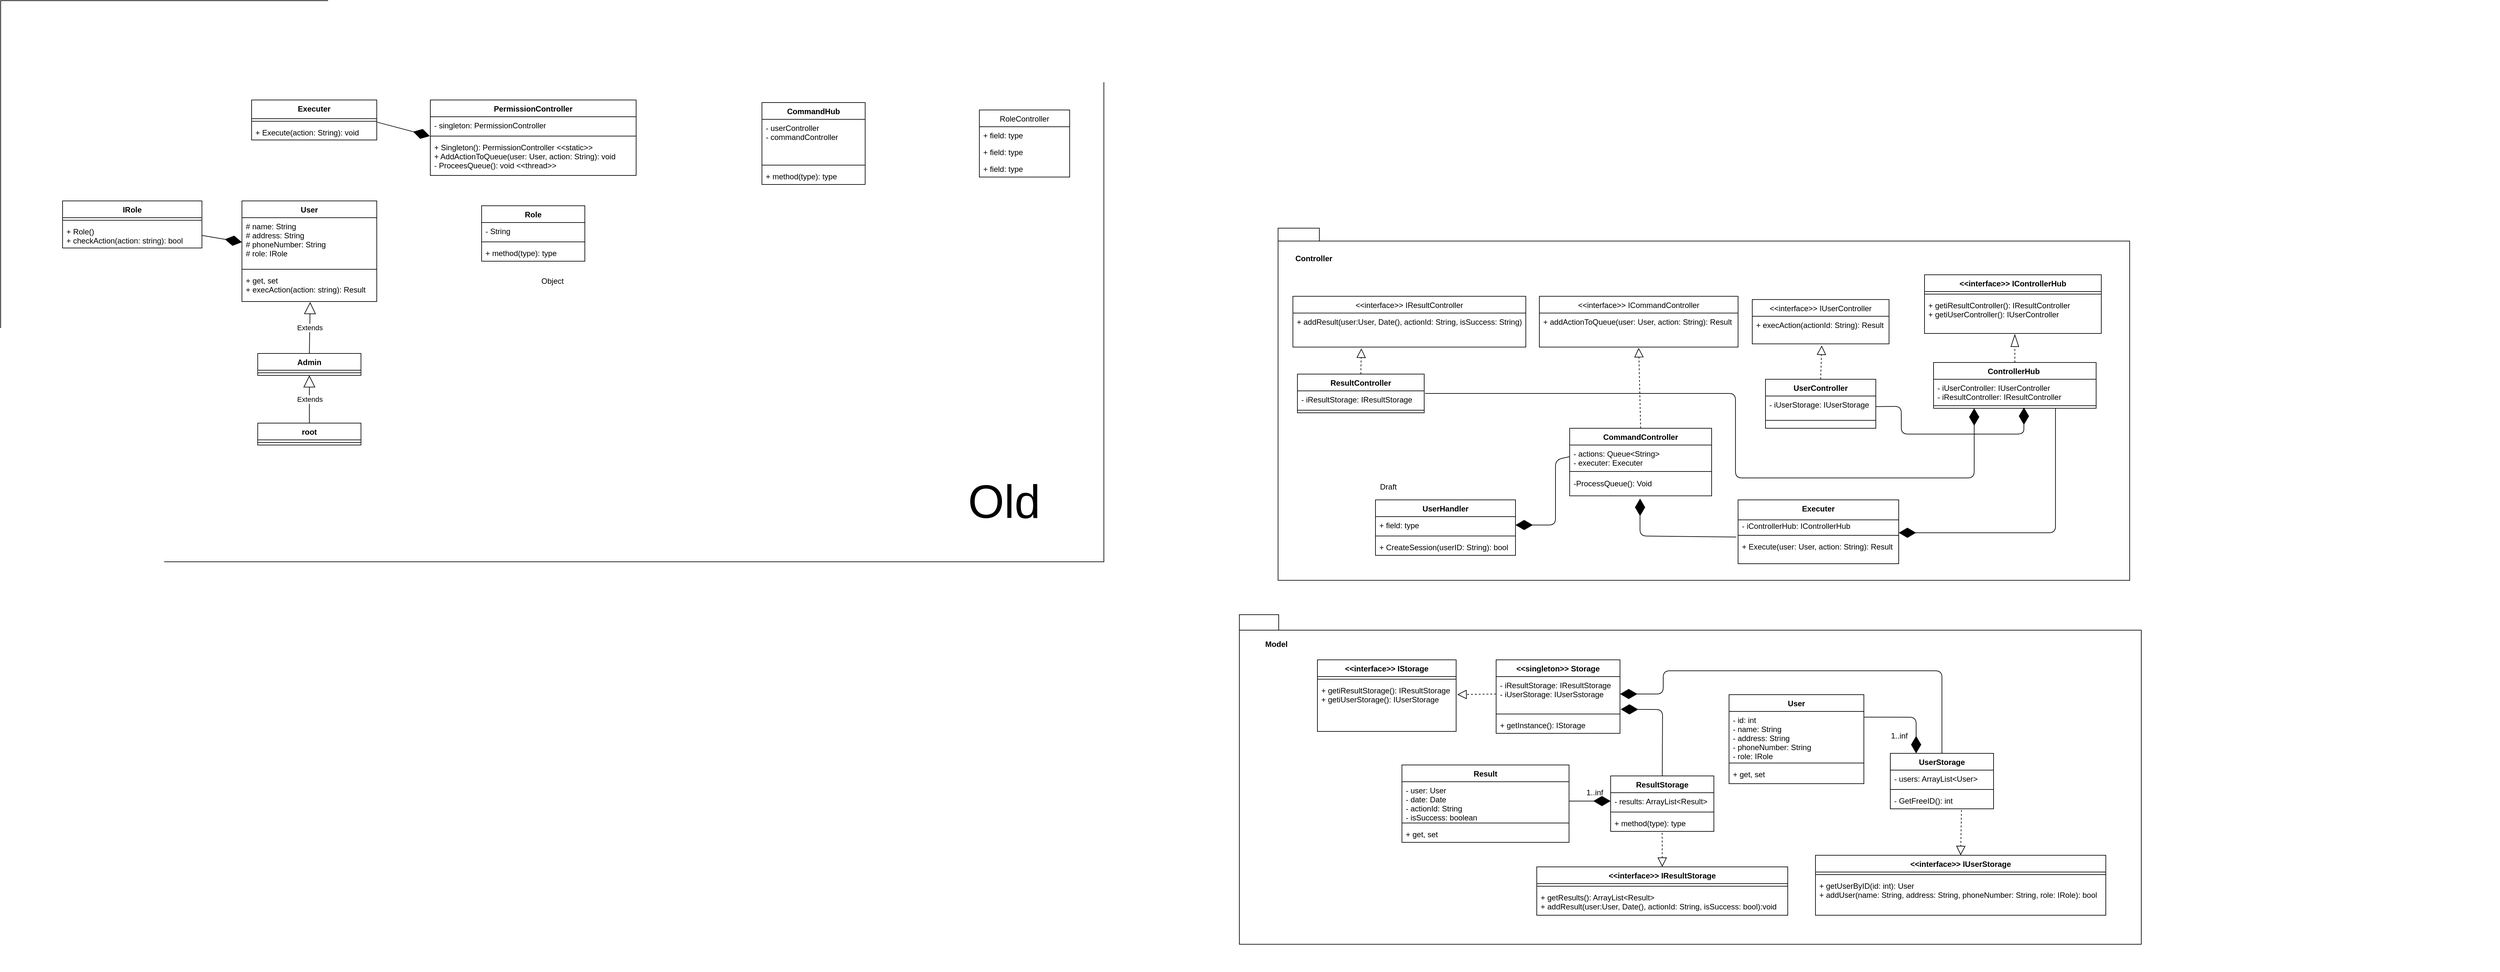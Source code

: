 <mxfile version="12.6.5" type="device"><diagram id="T-yTcpe1odTzzjGaCp-8" name="Page-1"><mxGraphModel dx="2821" dy="725" grid="0" gridSize="10" guides="1" tooltips="1" connect="1" arrows="1" fold="1" page="0" pageScale="1" pageWidth="827" pageHeight="1169" math="0" shadow="0"><root><mxCell id="0"/><mxCell id="1" parent="0"/><mxCell id="IPdz77YoFAxO_z4YQOVF-111" value="Object" style="html=1;" parent="1" vertex="1"><mxGeometry x="-1524" y="367" width="1710" height="870" as="geometry"/></mxCell><mxCell id="EQePT70joVO9GMre0ixk-49" value="" style="endArrow=diamondThin;endFill=1;endSize=24;html=1;entryX=0;entryY=0.5;entryDx=0;entryDy=0;exitX=1;exitY=0.5;exitDx=0;exitDy=0;" parent="1" source="8HXNI2pYy66tV-3SzxtQ-8" target="EQePT70joVO9GMre0ixk-6" edge="1"><mxGeometry width="160" relative="1" as="geometry"><mxPoint x="-1202" y="755" as="sourcePoint"/><mxPoint x="-1186" y="893" as="targetPoint"/></mxGeometry></mxCell><mxCell id="EQePT70joVO9GMre0ixk-50" value="Extends" style="endArrow=block;endSize=16;endFill=0;html=1;exitX=0.5;exitY=0;exitDx=0;exitDy=0;entryX=0.506;entryY=1.019;entryDx=0;entryDy=0;entryPerimeter=0;" parent="1" source="EQePT70joVO9GMre0ixk-9" target="EQePT70joVO9GMre0ixk-8" edge="1"><mxGeometry width="160" relative="1" as="geometry"><mxPoint x="-1311" y="950" as="sourcePoint"/><mxPoint x="-1151" y="950" as="targetPoint"/></mxGeometry></mxCell><mxCell id="EQePT70joVO9GMre0ixk-51" value="Extends" style="endArrow=block;endSize=16;endFill=0;html=1;exitX=0.5;exitY=0;exitDx=0;exitDy=0;entryX=0.5;entryY=1;entryDx=0;entryDy=0;" parent="1" source="EQePT70joVO9GMre0ixk-47" target="EQePT70joVO9GMre0ixk-9" edge="1"><mxGeometry width="160" relative="1" as="geometry"><mxPoint x="-1341.5" y="972" as="sourcePoint"/><mxPoint x="-1181.5" y="972" as="targetPoint"/></mxGeometry></mxCell><mxCell id="8HXNI2pYy66tV-3SzxtQ-18" value="" style="endArrow=diamondThin;html=1;entryX=-0.002;entryY=-0.069;entryDx=0;entryDy=0;entryPerimeter=0;exitX=0.998;exitY=-0.112;exitDx=0;exitDy=0;exitPerimeter=0;endFill=1;endSize=24;" parent="1" source="8HXNI2pYy66tV-3SzxtQ-4" target="8HXNI2pYy66tV-3SzxtQ-12" edge="1"><mxGeometry width="50" height="50" relative="1" as="geometry"><mxPoint x="-904" y="664" as="sourcePoint"/><mxPoint x="-854" y="614" as="targetPoint"/></mxGeometry></mxCell><mxCell id="IPdz77YoFAxO_z4YQOVF-88" value="" style="group" parent="1" vertex="1" connectable="0"><mxGeometry x="456" y="726" width="1893" height="567" as="geometry"/></mxCell><mxCell id="IPdz77YoFAxO_z4YQOVF-44" value="" style="group" parent="IPdz77YoFAxO_z4YQOVF-88" vertex="1" connectable="0"><mxGeometry width="1893" height="567" as="geometry"/></mxCell><mxCell id="IPdz77YoFAxO_z4YQOVF-87" value="" style="group" parent="IPdz77YoFAxO_z4YQOVF-44" vertex="1" connectable="0"><mxGeometry y="-6.286" width="1893" height="546" as="geometry"/></mxCell><mxCell id="IPdz77YoFAxO_z4YQOVF-45" value="" style="shape=folder;fontStyle=1;spacingTop=10;tabWidth=64;tabHeight=20;tabPosition=left;html=1;" parent="IPdz77YoFAxO_z4YQOVF-87" vertex="1"><mxGeometry width="1320" height="546" as="geometry"/></mxCell><mxCell id="IPdz77YoFAxO_z4YQOVF-63" value="&lt;&lt;interface&gt;&gt; ICommandController" style="swimlane;fontStyle=0;childLayout=stackLayout;horizontal=1;startSize=26;fillColor=none;horizontalStack=0;resizeParent=1;resizeParentMax=0;resizeLast=0;collapsible=1;marginBottom=0;" parent="IPdz77YoFAxO_z4YQOVF-87" vertex="1"><mxGeometry x="405" y="105.605" width="308" height="78.803" as="geometry"/></mxCell><mxCell id="IPdz77YoFAxO_z4YQOVF-64" value="+ addActionToQueue(user: User, action: String): Result" style="text;strokeColor=none;fillColor=none;align=left;verticalAlign=top;spacingLeft=4;spacingRight=4;overflow=hidden;rotatable=0;points=[[0,0.5],[1,0.5]];portConstraint=eastwest;" parent="IPdz77YoFAxO_z4YQOVF-63" vertex="1"><mxGeometry y="26" width="308" height="52.803" as="geometry"/></mxCell><mxCell id="rYM3MW4C6fZfF6vJoCw5-17" value="ResultController" style="swimlane;fontStyle=1;align=center;verticalAlign=top;childLayout=stackLayout;horizontal=1;startSize=26;horizontalStack=0;resizeParent=1;resizeParentMax=0;resizeLast=0;collapsible=1;marginBottom=0;" parent="IPdz77YoFAxO_z4YQOVF-87" vertex="1"><mxGeometry x="30" y="226.29" width="196.5" height="60" as="geometry"/></mxCell><mxCell id="rYM3MW4C6fZfF6vJoCw5-18" value="- iResultStorage: IResultStorage" style="text;strokeColor=none;fillColor=none;align=left;verticalAlign=top;spacingLeft=4;spacingRight=4;overflow=hidden;rotatable=0;points=[[0,0.5],[1,0.5]];portConstraint=eastwest;" parent="rYM3MW4C6fZfF6vJoCw5-17" vertex="1"><mxGeometry y="26" width="196.5" height="26" as="geometry"/></mxCell><mxCell id="rYM3MW4C6fZfF6vJoCw5-19" value="" style="line;strokeWidth=1;fillColor=none;align=left;verticalAlign=middle;spacingTop=-1;spacingLeft=3;spacingRight=3;rotatable=0;labelPosition=right;points=[];portConstraint=eastwest;" parent="rYM3MW4C6fZfF6vJoCw5-17" vertex="1"><mxGeometry y="52" width="196.5" height="8" as="geometry"/></mxCell><mxCell id="IPdz77YoFAxO_z4YQOVF-46" value="&lt;b&gt;Controller&lt;/b&gt;" style="text;html=1;align=center;verticalAlign=middle;resizable=0;points=[];autosize=1;" parent="IPdz77YoFAxO_z4YQOVF-87" vertex="1"><mxGeometry x="21.997" y="38.284" width="67" height="18" as="geometry"/></mxCell><mxCell id="rYM3MW4C6fZfF6vJoCw5-1" value="&lt;&lt;interface&gt;&gt; IControllerHub" style="swimlane;fontStyle=1;align=center;verticalAlign=top;childLayout=stackLayout;horizontal=1;startSize=26;horizontalStack=0;resizeParent=1;resizeParentMax=0;resizeLast=0;collapsible=1;marginBottom=0;" parent="IPdz77YoFAxO_z4YQOVF-87" vertex="1"><mxGeometry x="1002" y="72.286" width="274" height="91" as="geometry"/></mxCell><mxCell id="rYM3MW4C6fZfF6vJoCw5-3" value="" style="line;strokeWidth=1;fillColor=none;align=left;verticalAlign=middle;spacingTop=-1;spacingLeft=3;spacingRight=3;rotatable=0;labelPosition=right;points=[];portConstraint=eastwest;" parent="rYM3MW4C6fZfF6vJoCw5-1" vertex="1"><mxGeometry y="26" width="274" height="8" as="geometry"/></mxCell><mxCell id="rYM3MW4C6fZfF6vJoCw5-4" value="+ getiResultController(): IResultController&#10;+ getiUserController(): IUserController&#10;" style="text;strokeColor=none;fillColor=none;align=left;verticalAlign=top;spacingLeft=4;spacingRight=4;overflow=hidden;rotatable=0;points=[[0,0.5],[1,0.5]];portConstraint=eastwest;" parent="rYM3MW4C6fZfF6vJoCw5-1" vertex="1"><mxGeometry y="34" width="274" height="57" as="geometry"/></mxCell><mxCell id="IPdz77YoFAxO_z4YQOVF-98" value="ControllerHub " style="swimlane;fontStyle=1;align=center;verticalAlign=top;childLayout=stackLayout;horizontal=1;startSize=26;horizontalStack=0;resizeParent=1;resizeParentMax=0;resizeLast=0;collapsible=1;marginBottom=0;" parent="IPdz77YoFAxO_z4YQOVF-87" vertex="1"><mxGeometry x="1016" y="208.29" width="252" height="71" as="geometry"/></mxCell><mxCell id="IPdz77YoFAxO_z4YQOVF-99" value="- iUserController: IUserController&#10;- iResultController: IResultController" style="text;strokeColor=none;fillColor=none;align=left;verticalAlign=top;spacingLeft=4;spacingRight=4;overflow=hidden;rotatable=0;points=[[0,0.5],[1,0.5]];portConstraint=eastwest;" parent="IPdz77YoFAxO_z4YQOVF-98" vertex="1"><mxGeometry y="26" width="252" height="37" as="geometry"/></mxCell><mxCell id="IPdz77YoFAxO_z4YQOVF-100" value="" style="line;strokeWidth=1;fillColor=none;align=left;verticalAlign=middle;spacingTop=-1;spacingLeft=3;spacingRight=3;rotatable=0;labelPosition=right;points=[];portConstraint=eastwest;" parent="IPdz77YoFAxO_z4YQOVF-98" vertex="1"><mxGeometry y="63" width="252" height="8" as="geometry"/></mxCell><mxCell id="rYM3MW4C6fZfF6vJoCw5-5" value="" style="endArrow=blockThin;html=1;entryX=0.511;entryY=1.021;entryDx=0;entryDy=0;entryPerimeter=0;exitX=0.5;exitY=0;exitDx=0;exitDy=0;endFill=0;startSize=6;endSize=17;dashed=1;" parent="IPdz77YoFAxO_z4YQOVF-87" source="IPdz77YoFAxO_z4YQOVF-98" target="rYM3MW4C6fZfF6vJoCw5-4" edge="1"><mxGeometry width="50" height="50" relative="1" as="geometry"><mxPoint x="774" y="-321.714" as="sourcePoint"/><mxPoint x="824" y="-371.714" as="targetPoint"/></mxGeometry></mxCell><mxCell id="rYM3MW4C6fZfF6vJoCw5-45" value="" style="endArrow=diamondThin;endFill=1;endSize=24;html=1;entryX=1;entryY=1;entryDx=0;entryDy=0;exitX=0.75;exitY=1;exitDx=0;exitDy=0;" parent="IPdz77YoFAxO_z4YQOVF-87" source="IPdz77YoFAxO_z4YQOVF-98" target="rYM3MW4C6fZfF6vJoCw5-43" edge="1"><mxGeometry width="160" relative="1" as="geometry"><mxPoint x="1091" y="93.286" as="sourcePoint"/><mxPoint x="1300" y="265.286" as="targetPoint"/><Array as="points"><mxPoint x="1205" y="472.286"/></Array></mxGeometry></mxCell><mxCell id="rYM3MW4C6fZfF6vJoCw5-50" value="UserHandler" style="swimlane;fontStyle=1;align=center;verticalAlign=top;childLayout=stackLayout;horizontal=1;startSize=26;horizontalStack=0;resizeParent=1;resizeParentMax=0;resizeLast=0;collapsible=1;marginBottom=0;" parent="IPdz77YoFAxO_z4YQOVF-87" vertex="1"><mxGeometry x="151" y="421.29" width="217" height="86" as="geometry"/></mxCell><mxCell id="rYM3MW4C6fZfF6vJoCw5-51" value="+ field: type" style="text;strokeColor=none;fillColor=none;align=left;verticalAlign=top;spacingLeft=4;spacingRight=4;overflow=hidden;rotatable=0;points=[[0,0.5],[1,0.5]];portConstraint=eastwest;" parent="rYM3MW4C6fZfF6vJoCw5-50" vertex="1"><mxGeometry y="26" width="217" height="26" as="geometry"/></mxCell><mxCell id="rYM3MW4C6fZfF6vJoCw5-52" value="" style="line;strokeWidth=1;fillColor=none;align=left;verticalAlign=middle;spacingTop=-1;spacingLeft=3;spacingRight=3;rotatable=0;labelPosition=right;points=[];portConstraint=eastwest;" parent="rYM3MW4C6fZfF6vJoCw5-50" vertex="1"><mxGeometry y="52" width="217" height="8" as="geometry"/></mxCell><mxCell id="rYM3MW4C6fZfF6vJoCw5-53" value="+ CreateSession(userID: String): bool" style="text;strokeColor=none;fillColor=none;align=left;verticalAlign=top;spacingLeft=4;spacingRight=4;overflow=hidden;rotatable=0;points=[[0,0.5],[1,0.5]];portConstraint=eastwest;" parent="rYM3MW4C6fZfF6vJoCw5-50" vertex="1"><mxGeometry y="60" width="217" height="26" as="geometry"/></mxCell><mxCell id="rYM3MW4C6fZfF6vJoCw5-54" value="Draft" style="text;html=1;strokeColor=none;fillColor=none;align=center;verticalAlign=middle;whiteSpace=wrap;rounded=0;" parent="IPdz77YoFAxO_z4YQOVF-87" vertex="1"><mxGeometry x="151" y="389.29" width="40" height="24.58" as="geometry"/></mxCell><mxCell id="IPdz77YoFAxO_z4YQOVF-89" value="" style="endArrow=diamondThin;endFill=1;endSize=24;html=1;entryX=0.25;entryY=1;entryDx=0;entryDy=0;exitX=1.007;exitY=0.156;exitDx=0;exitDy=0;exitPerimeter=0;" parent="IPdz77YoFAxO_z4YQOVF-87" source="rYM3MW4C6fZfF6vJoCw5-18" target="IPdz77YoFAxO_z4YQOVF-98" edge="1"><mxGeometry width="160" relative="1" as="geometry"><mxPoint x="277" y="182.286" as="sourcePoint"/><mxPoint x="672" y="616.031" as="targetPoint"/><Array as="points"><mxPoint x="709" y="256.286"/><mxPoint x="709" y="387.286"/><mxPoint x="1079" y="387.286"/></Array></mxGeometry></mxCell><mxCell id="IPdz77YoFAxO_z4YQOVF-102" value="Executer" style="swimlane;fontStyle=1;align=center;verticalAlign=top;childLayout=stackLayout;horizontal=1;startSize=31;horizontalStack=0;resizeParent=1;resizeParentMax=0;resizeLast=0;collapsible=1;marginBottom=0;" parent="IPdz77YoFAxO_z4YQOVF-87" vertex="1"><mxGeometry x="713" y="421.29" width="249" height="99" as="geometry"/></mxCell><mxCell id="rYM3MW4C6fZfF6vJoCw5-43" value="- iControllerHub: IControllerHub" style="text;html=1;strokeColor=none;fillColor=none;align=left;verticalAlign=middle;whiteSpace=wrap;rounded=0;spacingRight=4;spacingLeft=4;spacingBottom=0;spacingTop=0;" parent="IPdz77YoFAxO_z4YQOVF-102" vertex="1"><mxGeometry y="31" width="249" height="20" as="geometry"/></mxCell><mxCell id="IPdz77YoFAxO_z4YQOVF-103" value="" style="line;strokeWidth=1;fillColor=none;align=left;verticalAlign=middle;spacingTop=-1;spacingLeft=3;spacingRight=3;rotatable=0;labelPosition=right;points=[];portConstraint=eastwest;" parent="IPdz77YoFAxO_z4YQOVF-102" vertex="1"><mxGeometry y="51" width="249" height="8" as="geometry"/></mxCell><mxCell id="IPdz77YoFAxO_z4YQOVF-104" value="+ Execute(user: User, action: String): Result" style="text;strokeColor=none;fillColor=none;align=left;verticalAlign=top;spacingLeft=4;spacingRight=4;overflow=hidden;rotatable=0;points=[[0,0.5],[1,0.5]];portConstraint=eastwest;" parent="IPdz77YoFAxO_z4YQOVF-102" vertex="1"><mxGeometry y="59" width="249" height="40" as="geometry"/></mxCell><mxCell id="IPdz77YoFAxO_z4YQOVF-85" value="&lt;&lt;interface&gt;&gt; IUserController" style="swimlane;fontStyle=0;childLayout=stackLayout;horizontal=1;startSize=26;fillColor=none;horizontalStack=0;resizeParent=1;resizeParentMax=0;resizeLast=0;collapsible=1;marginBottom=0;" parent="IPdz77YoFAxO_z4YQOVF-44" vertex="1"><mxGeometry x="735" y="104.348" width="212" height="68.745" as="geometry"/></mxCell><mxCell id="IPdz77YoFAxO_z4YQOVF-86" value="+ execAction(actionId: String): Result" style="text;strokeColor=none;fillColor=none;align=left;verticalAlign=top;spacingLeft=4;spacingRight=4;overflow=hidden;rotatable=0;points=[[0,0.5],[1,0.5]];portConstraint=eastwest;" parent="IPdz77YoFAxO_z4YQOVF-85" vertex="1"><mxGeometry y="26" width="212" height="42.745" as="geometry"/></mxCell><mxCell id="IPdz77YoFAxO_z4YQOVF-59" value="&lt;&lt;interface&gt;&gt; IResultController" style="swimlane;fontStyle=0;childLayout=stackLayout;horizontal=1;startSize=26;fillColor=none;horizontalStack=0;resizeParent=1;resizeParentMax=0;resizeLast=0;collapsible=1;marginBottom=0;" parent="IPdz77YoFAxO_z4YQOVF-44" vertex="1"><mxGeometry x="23" y="99.319" width="361" height="78.803" as="geometry"/></mxCell><mxCell id="IPdz77YoFAxO_z4YQOVF-60" value="+ addResult(user:User, Date(), actionId: String, isSuccess: String)" style="text;strokeColor=none;fillColor=none;align=left;verticalAlign=top;spacingLeft=4;spacingRight=4;overflow=hidden;rotatable=0;points=[[0,0.5],[1,0.5]];portConstraint=eastwest;" parent="IPdz77YoFAxO_z4YQOVF-59" vertex="1"><mxGeometry y="26" width="361" height="52.803" as="geometry"/></mxCell><mxCell id="IPdz77YoFAxO_z4YQOVF-55" value="UserController" style="swimlane;fontStyle=1;align=center;verticalAlign=top;childLayout=stackLayout;horizontal=1;startSize=26;horizontalStack=0;resizeParent=1;resizeParentMax=0;resizeLast=0;collapsible=1;marginBottom=0;" parent="IPdz77YoFAxO_z4YQOVF-44" vertex="1"><mxGeometry x="755.5" y="228.01" width="171" height="75.995" as="geometry"/></mxCell><mxCell id="IPdz77YoFAxO_z4YQOVF-56" value="- iUserStorage: IUserStorage" style="text;strokeColor=none;fillColor=none;align=left;verticalAlign=top;spacingLeft=4;spacingRight=4;overflow=hidden;rotatable=0;points=[[0,0.5],[1,0.5]];portConstraint=eastwest;" parent="IPdz77YoFAxO_z4YQOVF-55" vertex="1"><mxGeometry y="26" width="171" height="32.687" as="geometry"/></mxCell><mxCell id="IPdz77YoFAxO_z4YQOVF-57" value="" style="line;strokeWidth=1;fillColor=none;align=left;verticalAlign=middle;spacingTop=-1;spacingLeft=3;spacingRight=3;rotatable=0;labelPosition=right;points=[];portConstraint=eastwest;" parent="IPdz77YoFAxO_z4YQOVF-55" vertex="1"><mxGeometry y="58.687" width="171" height="10.058" as="geometry"/></mxCell><mxCell id="IPdz77YoFAxO_z4YQOVF-58" value=" " style="text;strokeColor=none;fillColor=none;align=left;verticalAlign=top;spacingLeft=4;spacingRight=4;overflow=hidden;rotatable=0;points=[[0,0.5],[1,0.5]];portConstraint=eastwest;" parent="IPdz77YoFAxO_z4YQOVF-55" vertex="1"><mxGeometry y="68.745" width="171" height="7.25" as="geometry"/></mxCell><mxCell id="IPdz77YoFAxO_z4YQOVF-47" value="CommandController" style="swimlane;fontStyle=1;align=center;verticalAlign=top;childLayout=stackLayout;horizontal=1;startSize=26;horizontalStack=0;resizeParent=1;resizeParentMax=0;resizeLast=0;collapsible=1;marginBottom=0;" parent="IPdz77YoFAxO_z4YQOVF-44" vertex="1"><mxGeometry x="452" y="304.002" width="220" height="104.745" as="geometry"/></mxCell><mxCell id="IPdz77YoFAxO_z4YQOVF-48" value="- actions: Queue&lt;String&gt;&#10;- executer: Executer" style="text;strokeColor=none;fillColor=none;align=left;verticalAlign=top;spacingLeft=4;spacingRight=4;overflow=hidden;rotatable=0;points=[[0,0.5],[1,0.5]];portConstraint=eastwest;" parent="IPdz77YoFAxO_z4YQOVF-47" vertex="1"><mxGeometry y="26" width="220" height="36" as="geometry"/></mxCell><mxCell id="IPdz77YoFAxO_z4YQOVF-49" value="" style="line;strokeWidth=1;fillColor=none;align=left;verticalAlign=middle;spacingTop=-1;spacingLeft=3;spacingRight=3;rotatable=0;labelPosition=right;points=[];portConstraint=eastwest;" parent="IPdz77YoFAxO_z4YQOVF-47" vertex="1"><mxGeometry y="62" width="220" height="10.058" as="geometry"/></mxCell><mxCell id="IPdz77YoFAxO_z4YQOVF-50" value="-ProcessQueue(): Void " style="text;strokeColor=none;fillColor=none;align=left;verticalAlign=top;spacingLeft=4;spacingRight=4;overflow=hidden;rotatable=0;points=[[0,0.5],[1,0.5]];portConstraint=eastwest;" parent="IPdz77YoFAxO_z4YQOVF-47" vertex="1"><mxGeometry y="72.058" width="220" height="32.687" as="geometry"/></mxCell><mxCell id="rYM3MW4C6fZfF6vJoCw5-6" value="" style="endArrow=block;dashed=1;endFill=0;endSize=12;html=1;exitX=0.5;exitY=0;exitDx=0;exitDy=0;entryX=0.5;entryY=1.026;entryDx=0;entryDy=0;entryPerimeter=0;" parent="IPdz77YoFAxO_z4YQOVF-44" source="IPdz77YoFAxO_z4YQOVF-47" target="IPdz77YoFAxO_z4YQOVF-64" edge="1"><mxGeometry width="160" relative="1" as="geometry"><mxPoint x="584" y="201" as="sourcePoint"/><mxPoint x="744" y="201" as="targetPoint"/></mxGeometry></mxCell><mxCell id="rYM3MW4C6fZfF6vJoCw5-8" value="" style="endArrow=block;dashed=1;endFill=0;endSize=12;html=1;entryX=0.508;entryY=1.061;entryDx=0;entryDy=0;entryPerimeter=0;exitX=0.5;exitY=0;exitDx=0;exitDy=0;" parent="IPdz77YoFAxO_z4YQOVF-44" source="IPdz77YoFAxO_z4YQOVF-55" target="IPdz77YoFAxO_z4YQOVF-86" edge="1"><mxGeometry width="160" relative="1" as="geometry"><mxPoint x="818" y="220" as="sourcePoint"/><mxPoint x="978" y="220" as="targetPoint"/></mxGeometry></mxCell><mxCell id="rYM3MW4C6fZfF6vJoCw5-9" value="" style="endArrow=block;dashed=1;endFill=0;endSize=12;html=1;entryX=0.294;entryY=1.041;entryDx=0;entryDy=0;entryPerimeter=0;exitX=0.5;exitY=0;exitDx=0;exitDy=0;" parent="IPdz77YoFAxO_z4YQOVF-44" source="rYM3MW4C6fZfF6vJoCw5-17" target="IPdz77YoFAxO_z4YQOVF-60" edge="1"><mxGeometry width="160" relative="1" as="geometry"><mxPoint x="-183" y="342" as="sourcePoint"/><mxPoint x="333" y="230" as="targetPoint"/></mxGeometry></mxCell><mxCell id="IPdz77YoFAxO_z4YQOVF-105" value="" style="endArrow=diamondThin;endFill=1;endSize=24;html=1;entryX=0.496;entryY=1.132;entryDx=0;entryDy=0;entryPerimeter=0;exitX=-0.011;exitY=-0.035;exitDx=0;exitDy=0;exitPerimeter=0;" parent="IPdz77YoFAxO_z4YQOVF-44" source="IPdz77YoFAxO_z4YQOVF-104" target="IPdz77YoFAxO_z4YQOVF-50" edge="1"><mxGeometry width="160" relative="1" as="geometry"><mxPoint x="464" y="582" as="sourcePoint"/><mxPoint x="624" y="582" as="targetPoint"/><Array as="points"><mxPoint x="561" y="471"/></Array></mxGeometry></mxCell><mxCell id="IPdz77YoFAxO_z4YQOVF-110" value="" style="endArrow=diamondThin;endFill=1;endSize=24;html=1;entryX=0.556;entryY=0.838;entryDx=0;entryDy=0;entryPerimeter=0;exitX=1;exitY=0.5;exitDx=0;exitDy=0;" parent="IPdz77YoFAxO_z4YQOVF-44" source="IPdz77YoFAxO_z4YQOVF-56" target="IPdz77YoFAxO_z4YQOVF-100" edge="1"><mxGeometry width="160" relative="1" as="geometry"><mxPoint x="1077" y="-6" as="sourcePoint"/><mxPoint x="941.144" y="-162.292" as="targetPoint"/><Array as="points"><mxPoint x="966" y="270"/><mxPoint x="966" y="313"/><mxPoint x="1156" y="313"/></Array></mxGeometry></mxCell><mxCell id="rYM3MW4C6fZfF6vJoCw5-55" value="" style="endArrow=diamondThin;endFill=1;endSize=24;html=1;entryX=1;entryY=0.5;entryDx=0;entryDy=0;exitX=0;exitY=0.5;exitDx=0;exitDy=0;" parent="IPdz77YoFAxO_z4YQOVF-44" source="IPdz77YoFAxO_z4YQOVF-48" target="rYM3MW4C6fZfF6vJoCw5-51" edge="1"><mxGeometry width="160" relative="1" as="geometry"><mxPoint x="428" y="619" as="sourcePoint"/><mxPoint x="588" y="619" as="targetPoint"/><Array as="points"><mxPoint x="430" y="353"/><mxPoint x="430" y="454"/></Array></mxGeometry></mxCell><mxCell id="EQePT70joVO9GMre0ixk-9" value="Admin" style="swimlane;fontStyle=1;align=center;verticalAlign=top;childLayout=stackLayout;horizontal=1;startSize=26;horizontalStack=0;resizeParent=1;resizeParentMax=0;resizeLast=0;collapsible=1;marginBottom=0;" parent="1" vertex="1"><mxGeometry x="-1125.5" y="914" width="160" height="34" as="geometry"/></mxCell><mxCell id="EQePT70joVO9GMre0ixk-11" value="" style="line;strokeWidth=1;fillColor=none;align=left;verticalAlign=middle;spacingTop=-1;spacingLeft=3;spacingRight=3;rotatable=0;labelPosition=right;points=[];portConstraint=eastwest;" parent="EQePT70joVO9GMre0ixk-9" vertex="1"><mxGeometry y="26" width="160" height="8" as="geometry"/></mxCell><mxCell id="EQePT70joVO9GMre0ixk-47" value="root" style="swimlane;fontStyle=1;align=center;verticalAlign=top;childLayout=stackLayout;horizontal=1;startSize=26;horizontalStack=0;resizeParent=1;resizeParentMax=0;resizeLast=0;collapsible=1;marginBottom=0;" parent="1" vertex="1"><mxGeometry x="-1125.5" y="1022" width="160" height="34" as="geometry"/></mxCell><mxCell id="EQePT70joVO9GMre0ixk-48" value="" style="line;strokeWidth=1;fillColor=none;align=left;verticalAlign=middle;spacingTop=-1;spacingLeft=3;spacingRight=3;rotatable=0;labelPosition=right;points=[];portConstraint=eastwest;" parent="EQePT70joVO9GMre0ixk-47" vertex="1"><mxGeometry y="26" width="160" height="8" as="geometry"/></mxCell><mxCell id="EQePT70joVO9GMre0ixk-5" value="User" style="swimlane;fontStyle=1;align=center;verticalAlign=top;childLayout=stackLayout;horizontal=1;startSize=26;horizontalStack=0;resizeParent=1;resizeParentMax=0;resizeLast=0;collapsible=1;marginBottom=0;" parent="1" vertex="1"><mxGeometry x="-1150" y="677.5" width="209" height="156" as="geometry"/></mxCell><mxCell id="EQePT70joVO9GMre0ixk-6" value="# name: String&#10;# address: String&#10;# phoneNumber: String&#10;# role: IRole" style="text;strokeColor=none;fillColor=none;align=left;verticalAlign=top;spacingLeft=4;spacingRight=4;overflow=hidden;rotatable=0;points=[[0,0.5],[1,0.5]];portConstraint=eastwest;" parent="EQePT70joVO9GMre0ixk-5" vertex="1"><mxGeometry y="26" width="209" height="76" as="geometry"/></mxCell><mxCell id="EQePT70joVO9GMre0ixk-7" value="" style="line;strokeWidth=1;fillColor=none;align=left;verticalAlign=middle;spacingTop=-1;spacingLeft=3;spacingRight=3;rotatable=0;labelPosition=right;points=[];portConstraint=eastwest;" parent="EQePT70joVO9GMre0ixk-5" vertex="1"><mxGeometry y="102" width="209" height="8" as="geometry"/></mxCell><mxCell id="EQePT70joVO9GMre0ixk-8" value="+ get, set&#10;+ execAction(action: string): Result" style="text;strokeColor=none;fillColor=none;align=left;verticalAlign=top;spacingLeft=4;spacingRight=4;overflow=hidden;rotatable=0;points=[[0,0.5],[1,0.5]];portConstraint=eastwest;" parent="EQePT70joVO9GMre0ixk-5" vertex="1"><mxGeometry y="110" width="209" height="46" as="geometry"/></mxCell><mxCell id="8HXNI2pYy66tV-3SzxtQ-1" value="Executer" style="swimlane;fontStyle=1;align=center;verticalAlign=top;childLayout=stackLayout;horizontal=1;startSize=29;horizontalStack=0;resizeParent=1;resizeParentMax=0;resizeLast=0;collapsible=1;marginBottom=0;" parent="1" vertex="1"><mxGeometry x="-1135" y="521" width="194" height="62" as="geometry"/></mxCell><mxCell id="8HXNI2pYy66tV-3SzxtQ-3" value="" style="line;strokeWidth=1;fillColor=none;align=left;verticalAlign=middle;spacingTop=-1;spacingLeft=3;spacingRight=3;rotatable=0;labelPosition=right;points=[];portConstraint=eastwest;" parent="8HXNI2pYy66tV-3SzxtQ-1" vertex="1"><mxGeometry y="29" width="194" height="8" as="geometry"/></mxCell><mxCell id="8HXNI2pYy66tV-3SzxtQ-4" value="+ Execute(action: String): void" style="text;strokeColor=none;fillColor=none;align=left;verticalAlign=top;spacingLeft=4;spacingRight=4;overflow=hidden;rotatable=0;points=[[0,0.5],[1,0.5]];portConstraint=eastwest;" parent="8HXNI2pYy66tV-3SzxtQ-1" vertex="1"><mxGeometry y="37" width="194" height="25" as="geometry"/></mxCell><mxCell id="8HXNI2pYy66tV-3SzxtQ-5" value="IRole" style="swimlane;fontStyle=1;align=center;verticalAlign=top;childLayout=stackLayout;horizontal=1;startSize=26;horizontalStack=0;resizeParent=1;resizeParentMax=0;resizeLast=0;collapsible=1;marginBottom=0;" parent="1" vertex="1"><mxGeometry x="-1428" y="677.5" width="216" height="73" as="geometry"/></mxCell><mxCell id="8HXNI2pYy66tV-3SzxtQ-7" value="" style="line;strokeWidth=1;fillColor=none;align=left;verticalAlign=middle;spacingTop=-1;spacingLeft=3;spacingRight=3;rotatable=0;labelPosition=right;points=[];portConstraint=eastwest;" parent="8HXNI2pYy66tV-3SzxtQ-5" vertex="1"><mxGeometry y="26" width="216" height="8" as="geometry"/></mxCell><mxCell id="8HXNI2pYy66tV-3SzxtQ-8" value="+ Role()&#10;+ checkAction(action: string): bool" style="text;strokeColor=none;fillColor=none;align=left;verticalAlign=top;spacingLeft=4;spacingRight=4;overflow=hidden;rotatable=0;points=[[0,0.5],[1,0.5]];portConstraint=eastwest;" parent="8HXNI2pYy66tV-3SzxtQ-5" vertex="1"><mxGeometry y="34" width="216" height="39" as="geometry"/></mxCell><mxCell id="8HXNI2pYy66tV-3SzxtQ-9" value="PermissionController" style="swimlane;fontStyle=1;align=center;verticalAlign=top;childLayout=stackLayout;horizontal=1;startSize=26;horizontalStack=0;resizeParent=1;resizeParentMax=0;resizeLast=0;collapsible=1;marginBottom=0;" parent="1" vertex="1"><mxGeometry x="-858" y="521" width="319" height="117" as="geometry"/></mxCell><mxCell id="8HXNI2pYy66tV-3SzxtQ-10" value="- singleton: PermissionController" style="text;strokeColor=none;fillColor=none;align=left;verticalAlign=top;spacingLeft=4;spacingRight=4;overflow=hidden;rotatable=0;points=[[0,0.5],[1,0.5]];portConstraint=eastwest;" parent="8HXNI2pYy66tV-3SzxtQ-9" vertex="1"><mxGeometry y="26" width="319" height="26" as="geometry"/></mxCell><mxCell id="8HXNI2pYy66tV-3SzxtQ-11" value="" style="line;strokeWidth=1;fillColor=none;align=left;verticalAlign=middle;spacingTop=-1;spacingLeft=3;spacingRight=3;rotatable=0;labelPosition=right;points=[];portConstraint=eastwest;" parent="8HXNI2pYy66tV-3SzxtQ-9" vertex="1"><mxGeometry y="52" width="319" height="8" as="geometry"/></mxCell><mxCell id="8HXNI2pYy66tV-3SzxtQ-12" value="+ Singleton(): PermissionController &lt;&lt;static&gt;&gt;&#10;+ AddActionToQueue(user: User, action: String): void&#10;- ProceesQueue(): void &lt;&lt;thread&gt;&gt;&#10;" style="text;strokeColor=none;fillColor=none;align=left;verticalAlign=top;spacingLeft=4;spacingRight=4;overflow=hidden;rotatable=0;points=[[0,0.5],[1,0.5]];portConstraint=eastwest;" parent="8HXNI2pYy66tV-3SzxtQ-9" vertex="1"><mxGeometry y="60" width="319" height="57" as="geometry"/></mxCell><mxCell id="IPdz77YoFAxO_z4YQOVF-1" value="Role&#10;" style="swimlane;fontStyle=1;align=center;verticalAlign=top;childLayout=stackLayout;horizontal=1;startSize=26;horizontalStack=0;resizeParent=1;resizeParentMax=0;resizeLast=0;collapsible=1;marginBottom=0;" parent="1" vertex="1"><mxGeometry x="-778.5" y="685" width="160" height="86" as="geometry"/></mxCell><mxCell id="IPdz77YoFAxO_z4YQOVF-2" value="- String" style="text;strokeColor=none;fillColor=none;align=left;verticalAlign=top;spacingLeft=4;spacingRight=4;overflow=hidden;rotatable=0;points=[[0,0.5],[1,0.5]];portConstraint=eastwest;" parent="IPdz77YoFAxO_z4YQOVF-1" vertex="1"><mxGeometry y="26" width="160" height="26" as="geometry"/></mxCell><mxCell id="IPdz77YoFAxO_z4YQOVF-3" value="" style="line;strokeWidth=1;fillColor=none;align=left;verticalAlign=middle;spacingTop=-1;spacingLeft=3;spacingRight=3;rotatable=0;labelPosition=right;points=[];portConstraint=eastwest;" parent="IPdz77YoFAxO_z4YQOVF-1" vertex="1"><mxGeometry y="52" width="160" height="8" as="geometry"/></mxCell><mxCell id="IPdz77YoFAxO_z4YQOVF-4" value="+ method(type): type" style="text;strokeColor=none;fillColor=none;align=left;verticalAlign=top;spacingLeft=4;spacingRight=4;overflow=hidden;rotatable=0;points=[[0,0.5],[1,0.5]];portConstraint=eastwest;" parent="IPdz77YoFAxO_z4YQOVF-1" vertex="1"><mxGeometry y="60" width="160" height="26" as="geometry"/></mxCell><mxCell id="IPdz77YoFAxO_z4YQOVF-10" value="CommandHub" style="swimlane;fontStyle=1;align=center;verticalAlign=top;childLayout=stackLayout;horizontal=1;startSize=26;horizontalStack=0;resizeParent=1;resizeParentMax=0;resizeLast=0;collapsible=1;marginBottom=0;" parent="1" vertex="1"><mxGeometry x="-344" y="525" width="160" height="127" as="geometry"/></mxCell><mxCell id="IPdz77YoFAxO_z4YQOVF-11" value="- userController&#10;- commandController" style="text;strokeColor=none;fillColor=none;align=left;verticalAlign=top;spacingLeft=4;spacingRight=4;overflow=hidden;rotatable=0;points=[[0,0.5],[1,0.5]];portConstraint=eastwest;" parent="IPdz77YoFAxO_z4YQOVF-10" vertex="1"><mxGeometry y="26" width="160" height="67" as="geometry"/></mxCell><mxCell id="IPdz77YoFAxO_z4YQOVF-12" value="" style="line;strokeWidth=1;fillColor=none;align=left;verticalAlign=middle;spacingTop=-1;spacingLeft=3;spacingRight=3;rotatable=0;labelPosition=right;points=[];portConstraint=eastwest;" parent="IPdz77YoFAxO_z4YQOVF-10" vertex="1"><mxGeometry y="93" width="160" height="8" as="geometry"/></mxCell><mxCell id="IPdz77YoFAxO_z4YQOVF-13" value="+ method(type): type" style="text;strokeColor=none;fillColor=none;align=left;verticalAlign=top;spacingLeft=4;spacingRight=4;overflow=hidden;rotatable=0;points=[[0,0.5],[1,0.5]];portConstraint=eastwest;" parent="IPdz77YoFAxO_z4YQOVF-10" vertex="1"><mxGeometry y="101" width="160" height="26" as="geometry"/></mxCell><mxCell id="IPdz77YoFAxO_z4YQOVF-5" value="RoleController" style="swimlane;fontStyle=0;childLayout=stackLayout;horizontal=1;startSize=26;fillColor=none;horizontalStack=0;resizeParent=1;resizeParentMax=0;resizeLast=0;collapsible=1;marginBottom=0;" parent="1" vertex="1"><mxGeometry x="-7" y="536.5" width="140" height="104" as="geometry"/></mxCell><mxCell id="IPdz77YoFAxO_z4YQOVF-6" value="+ field: type" style="text;strokeColor=none;fillColor=none;align=left;verticalAlign=top;spacingLeft=4;spacingRight=4;overflow=hidden;rotatable=0;points=[[0,0.5],[1,0.5]];portConstraint=eastwest;" parent="IPdz77YoFAxO_z4YQOVF-5" vertex="1"><mxGeometry y="26" width="140" height="26" as="geometry"/></mxCell><mxCell id="IPdz77YoFAxO_z4YQOVF-7" value="+ field: type" style="text;strokeColor=none;fillColor=none;align=left;verticalAlign=top;spacingLeft=4;spacingRight=4;overflow=hidden;rotatable=0;points=[[0,0.5],[1,0.5]];portConstraint=eastwest;" parent="IPdz77YoFAxO_z4YQOVF-5" vertex="1"><mxGeometry y="52" width="140" height="26" as="geometry"/></mxCell><mxCell id="IPdz77YoFAxO_z4YQOVF-8" value="+ field: type" style="text;strokeColor=none;fillColor=none;align=left;verticalAlign=top;spacingLeft=4;spacingRight=4;overflow=hidden;rotatable=0;points=[[0,0.5],[1,0.5]];portConstraint=eastwest;" parent="IPdz77YoFAxO_z4YQOVF-5" vertex="1"><mxGeometry y="78" width="140" height="26" as="geometry"/></mxCell><mxCell id="IPdz77YoFAxO_z4YQOVF-112" value="&lt;font style=&quot;font-size: 72px&quot;&gt;Old&lt;/font&gt;" style="text;html=1;align=center;verticalAlign=middle;resizable=0;points=[];autosize=1;" parent="1" vertex="1"><mxGeometry x="-30" y="1124" width="122" height="39" as="geometry"/></mxCell><mxCell id="IPdz77YoFAxO_z4YQOVF-36" value="" style="group" parent="1" vertex="1" connectable="0"><mxGeometry x="396" y="1319" width="1398" height="552.999" as="geometry"/></mxCell><mxCell id="rYM3MW4C6fZfF6vJoCw5-28" value="" style="group" parent="IPdz77YoFAxO_z4YQOVF-36" vertex="1" connectable="0"><mxGeometry width="1398" height="552.999" as="geometry"/></mxCell><mxCell id="IPdz77YoFAxO_z4YQOVF-37" value="" style="shape=folder;fontStyle=1;spacingTop=10;tabWidth=61;tabHeight=24;tabPosition=left;html=1;" parent="rYM3MW4C6fZfF6vJoCw5-28" vertex="1"><mxGeometry width="1398" height="511" as="geometry"/></mxCell><mxCell id="IPdz77YoFAxO_z4YQOVF-18" value="User" style="swimlane;fontStyle=1;align=center;verticalAlign=top;childLayout=stackLayout;horizontal=1;startSize=26;horizontalStack=0;resizeParent=1;resizeParentMax=0;resizeLast=0;collapsible=1;marginBottom=0;" parent="rYM3MW4C6fZfF6vJoCw5-28" vertex="1"><mxGeometry x="759" y="124" width="209" height="138" as="geometry"/></mxCell><mxCell id="IPdz77YoFAxO_z4YQOVF-19" value="- id: int&#10;- name: String&#10;- address: String&#10;- phoneNumber: String&#10;- role: IRole" style="text;strokeColor=none;fillColor=none;align=left;verticalAlign=top;spacingLeft=4;spacingRight=4;overflow=hidden;rotatable=0;points=[[0,0.5],[1,0.5]];portConstraint=eastwest;" parent="IPdz77YoFAxO_z4YQOVF-18" vertex="1"><mxGeometry y="26" width="209" height="76" as="geometry"/></mxCell><mxCell id="IPdz77YoFAxO_z4YQOVF-20" value="" style="line;strokeWidth=1;fillColor=none;align=left;verticalAlign=middle;spacingTop=-1;spacingLeft=3;spacingRight=3;rotatable=0;labelPosition=right;points=[];portConstraint=eastwest;" parent="IPdz77YoFAxO_z4YQOVF-18" vertex="1"><mxGeometry y="102" width="209" height="8" as="geometry"/></mxCell><mxCell id="IPdz77YoFAxO_z4YQOVF-21" value="+ get, set" style="text;strokeColor=none;fillColor=none;align=left;verticalAlign=top;spacingLeft=4;spacingRight=4;overflow=hidden;rotatable=0;points=[[0,0.5],[1,0.5]];portConstraint=eastwest;" parent="IPdz77YoFAxO_z4YQOVF-18" vertex="1"><mxGeometry y="110" width="209" height="28" as="geometry"/></mxCell><mxCell id="IPdz77YoFAxO_z4YQOVF-39" value="Result" style="swimlane;fontStyle=1;align=center;verticalAlign=top;childLayout=stackLayout;horizontal=1;startSize=26;horizontalStack=0;resizeParent=1;resizeParentMax=0;resizeLast=0;collapsible=1;marginBottom=0;" parent="rYM3MW4C6fZfF6vJoCw5-28" vertex="1"><mxGeometry x="252" y="233" width="259" height="120" as="geometry"/></mxCell><mxCell id="IPdz77YoFAxO_z4YQOVF-40" value="- user: User&#10;- date: Date&#10;- actionId: String&#10;- isSuccess: boolean" style="text;strokeColor=none;fillColor=none;align=left;verticalAlign=top;spacingLeft=4;spacingRight=4;overflow=hidden;rotatable=0;points=[[0,0.5],[1,0.5]];portConstraint=eastwest;" parent="IPdz77YoFAxO_z4YQOVF-39" vertex="1"><mxGeometry y="26" width="259" height="60" as="geometry"/></mxCell><mxCell id="IPdz77YoFAxO_z4YQOVF-41" value="" style="line;strokeWidth=1;fillColor=none;align=left;verticalAlign=middle;spacingTop=-1;spacingLeft=3;spacingRight=3;rotatable=0;labelPosition=right;points=[];portConstraint=eastwest;" parent="IPdz77YoFAxO_z4YQOVF-39" vertex="1"><mxGeometry y="86" width="259" height="8" as="geometry"/></mxCell><mxCell id="IPdz77YoFAxO_z4YQOVF-42" value="+ get, set" style="text;strokeColor=none;fillColor=none;align=left;verticalAlign=top;spacingLeft=4;spacingRight=4;overflow=hidden;rotatable=0;points=[[0,0.5],[1,0.5]];portConstraint=eastwest;" parent="IPdz77YoFAxO_z4YQOVF-39" vertex="1"><mxGeometry y="94" width="259" height="26" as="geometry"/></mxCell><mxCell id="rYM3MW4C6fZfF6vJoCw5-21" value="ResultStorage" style="swimlane;fontStyle=1;align=center;verticalAlign=top;childLayout=stackLayout;horizontal=1;startSize=26;horizontalStack=0;resizeParent=1;resizeParentMax=0;resizeLast=0;collapsible=1;marginBottom=0;" parent="rYM3MW4C6fZfF6vJoCw5-28" vertex="1"><mxGeometry x="575.5" y="250" width="160" height="86" as="geometry"/></mxCell><mxCell id="rYM3MW4C6fZfF6vJoCw5-22" value="- results: ArrayList&lt;Result&gt;" style="text;strokeColor=none;fillColor=none;align=left;verticalAlign=top;spacingLeft=4;spacingRight=4;overflow=hidden;rotatable=0;points=[[0,0.5],[1,0.5]];portConstraint=eastwest;" parent="rYM3MW4C6fZfF6vJoCw5-21" vertex="1"><mxGeometry y="26" width="160" height="26" as="geometry"/></mxCell><mxCell id="rYM3MW4C6fZfF6vJoCw5-23" value="" style="line;strokeWidth=1;fillColor=none;align=left;verticalAlign=middle;spacingTop=-1;spacingLeft=3;spacingRight=3;rotatable=0;labelPosition=right;points=[];portConstraint=eastwest;" parent="rYM3MW4C6fZfF6vJoCw5-21" vertex="1"><mxGeometry y="52" width="160" height="8" as="geometry"/></mxCell><mxCell id="rYM3MW4C6fZfF6vJoCw5-24" value="+ method(type): type" style="text;strokeColor=none;fillColor=none;align=left;verticalAlign=top;spacingLeft=4;spacingRight=4;overflow=hidden;rotatable=0;points=[[0,0.5],[1,0.5]];portConstraint=eastwest;" parent="rYM3MW4C6fZfF6vJoCw5-21" vertex="1"><mxGeometry y="60" width="160" height="26" as="geometry"/></mxCell><mxCell id="rYM3MW4C6fZfF6vJoCw5-27" value="1..inf" style="text;html=1;strokeColor=none;fillColor=none;align=center;verticalAlign=middle;whiteSpace=wrap;rounded=0;" parent="rYM3MW4C6fZfF6vJoCw5-28" vertex="1"><mxGeometry x="531" y="266" width="40" height="20" as="geometry"/></mxCell><mxCell id="rYM3MW4C6fZfF6vJoCw5-26" value="" style="endArrow=diamondThin;endFill=1;endSize=24;html=1;entryX=0;entryY=0.5;entryDx=0;entryDy=0;exitX=1;exitY=0.5;exitDx=0;exitDy=0;" parent="rYM3MW4C6fZfF6vJoCw5-28" source="IPdz77YoFAxO_z4YQOVF-40" target="rYM3MW4C6fZfF6vJoCw5-22" edge="1"><mxGeometry width="160" relative="1" as="geometry"><mxPoint x="494" y="170" as="sourcePoint"/><mxPoint x="654" y="170" as="targetPoint"/></mxGeometry></mxCell><mxCell id="rYM3MW4C6fZfF6vJoCw5-25" value="" style="endArrow=block;dashed=1;endFill=0;endSize=12;html=1;entryX=0.5;entryY=0;entryDx=0;entryDy=0;exitX=0.499;exitY=1.086;exitDx=0;exitDy=0;exitPerimeter=0;" parent="rYM3MW4C6fZfF6vJoCw5-28" source="rYM3MW4C6fZfF6vJoCw5-24" target="rYM3MW4C6fZfF6vJoCw5-10" edge="1"><mxGeometry width="160" relative="1" as="geometry"><mxPoint x="628" y="544" as="sourcePoint"/><mxPoint x="788" y="544" as="targetPoint"/></mxGeometry></mxCell><mxCell id="IPdz77YoFAxO_z4YQOVF-38" value="&lt;b&gt;Model&lt;/b&gt;" style="text;html=1;align=center;verticalAlign=middle;resizable=0;points=[];autosize=1;" parent="rYM3MW4C6fZfF6vJoCw5-28" vertex="1"><mxGeometry x="34.001" y="36.999" width="45" height="18" as="geometry"/></mxCell><mxCell id="rYM3MW4C6fZfF6vJoCw5-30" value="&lt;&lt;interface&gt;&gt; IUserStorage" style="swimlane;fontStyle=1;align=center;verticalAlign=top;childLayout=stackLayout;horizontal=1;startSize=26;horizontalStack=0;resizeParent=1;resizeParentMax=0;resizeLast=0;collapsible=1;marginBottom=0;" parent="rYM3MW4C6fZfF6vJoCw5-28" vertex="1"><mxGeometry x="893" y="373" width="450" height="93" as="geometry"/></mxCell><mxCell id="rYM3MW4C6fZfF6vJoCw5-32" value="" style="line;strokeWidth=1;fillColor=none;align=left;verticalAlign=middle;spacingTop=-1;spacingLeft=3;spacingRight=3;rotatable=0;labelPosition=right;points=[];portConstraint=eastwest;" parent="rYM3MW4C6fZfF6vJoCw5-30" vertex="1"><mxGeometry y="26" width="450" height="8" as="geometry"/></mxCell><mxCell id="rYM3MW4C6fZfF6vJoCw5-33" value="+ getUserByID(id: int): User&#10;+ addUser(name: String, address: String, phoneNumber: String, role: IRole): bool" style="text;strokeColor=none;fillColor=none;align=left;verticalAlign=top;spacingLeft=4;spacingRight=4;overflow=hidden;rotatable=0;points=[[0,0.5],[1,0.5]];portConstraint=eastwest;" parent="rYM3MW4C6fZfF6vJoCw5-30" vertex="1"><mxGeometry y="34" width="450" height="59" as="geometry"/></mxCell><mxCell id="rYM3MW4C6fZfF6vJoCw5-34" value="UserStorage" style="swimlane;fontStyle=1;align=center;verticalAlign=top;childLayout=stackLayout;horizontal=1;startSize=26;horizontalStack=0;resizeParent=1;resizeParentMax=0;resizeLast=0;collapsible=1;marginBottom=0;" parent="rYM3MW4C6fZfF6vJoCw5-28" vertex="1"><mxGeometry x="1009" y="215" width="160" height="86" as="geometry"/></mxCell><mxCell id="rYM3MW4C6fZfF6vJoCw5-35" value="- users: ArrayList&lt;User&gt;" style="text;strokeColor=none;fillColor=none;align=left;verticalAlign=top;spacingLeft=4;spacingRight=4;overflow=hidden;rotatable=0;points=[[0,0.5],[1,0.5]];portConstraint=eastwest;" parent="rYM3MW4C6fZfF6vJoCw5-34" vertex="1"><mxGeometry y="26" width="160" height="26" as="geometry"/></mxCell><mxCell id="rYM3MW4C6fZfF6vJoCw5-36" value="" style="line;strokeWidth=1;fillColor=none;align=left;verticalAlign=middle;spacingTop=-1;spacingLeft=3;spacingRight=3;rotatable=0;labelPosition=right;points=[];portConstraint=eastwest;" parent="rYM3MW4C6fZfF6vJoCw5-34" vertex="1"><mxGeometry y="52" width="160" height="8" as="geometry"/></mxCell><mxCell id="rYM3MW4C6fZfF6vJoCw5-37" value="- GetFreeID(): int" style="text;strokeColor=none;fillColor=none;align=left;verticalAlign=top;spacingLeft=4;spacingRight=4;overflow=hidden;rotatable=0;points=[[0,0.5],[1,0.5]];portConstraint=eastwest;" parent="rYM3MW4C6fZfF6vJoCw5-34" vertex="1"><mxGeometry y="60" width="160" height="26" as="geometry"/></mxCell><mxCell id="rYM3MW4C6fZfF6vJoCw5-38" value="" style="endArrow=block;dashed=1;endFill=0;endSize=12;html=1;entryX=0.5;entryY=0;entryDx=0;entryDy=0;exitX=0.689;exitY=1.07;exitDx=0;exitDy=0;exitPerimeter=0;" parent="rYM3MW4C6fZfF6vJoCw5-28" source="rYM3MW4C6fZfF6vJoCw5-37" target="rYM3MW4C6fZfF6vJoCw5-30" edge="1"><mxGeometry width="160" relative="1" as="geometry"><mxPoint x="1049" y="550" as="sourcePoint"/><mxPoint x="1209" y="550" as="targetPoint"/></mxGeometry></mxCell><mxCell id="rYM3MW4C6fZfF6vJoCw5-40" value="" style="endArrow=diamondThin;endFill=1;endSize=24;html=1;entryX=0.25;entryY=0;entryDx=0;entryDy=0;exitX=1.003;exitY=0.116;exitDx=0;exitDy=0;exitPerimeter=0;" parent="rYM3MW4C6fZfF6vJoCw5-28" source="IPdz77YoFAxO_z4YQOVF-19" target="rYM3MW4C6fZfF6vJoCw5-34" edge="1"><mxGeometry width="160" relative="1" as="geometry"><mxPoint x="1207" y="132" as="sourcePoint"/><mxPoint x="1367" y="132" as="targetPoint"/><Array as="points"><mxPoint x="1049" y="159"/></Array></mxGeometry></mxCell><mxCell id="rYM3MW4C6fZfF6vJoCw5-41" value="1..inf" style="text;html=1;strokeColor=none;fillColor=none;align=center;verticalAlign=middle;whiteSpace=wrap;rounded=0;" parent="rYM3MW4C6fZfF6vJoCw5-28" vertex="1"><mxGeometry x="1003" y="178" width="40" height="20" as="geometry"/></mxCell><mxCell id="_fPg4r7Gcab_8AAMlkNX-1" value="&lt;&lt;singleton&gt;&gt; Storage" style="swimlane;fontStyle=1;align=center;verticalAlign=top;childLayout=stackLayout;horizontal=1;startSize=26;horizontalStack=0;resizeParent=1;resizeParentMax=0;resizeLast=0;collapsible=1;marginBottom=0;" vertex="1" parent="rYM3MW4C6fZfF6vJoCw5-28"><mxGeometry x="398" y="70" width="192" height="114" as="geometry"/></mxCell><mxCell id="_fPg4r7Gcab_8AAMlkNX-2" value="- iResultStorage: IResultStorage&#10;- iUserStorage: IUserSstorage" style="text;strokeColor=none;fillColor=none;align=left;verticalAlign=top;spacingLeft=4;spacingRight=4;overflow=hidden;rotatable=0;points=[[0,0.5],[1,0.5]];portConstraint=eastwest;" vertex="1" parent="_fPg4r7Gcab_8AAMlkNX-1"><mxGeometry y="26" width="192" height="54" as="geometry"/></mxCell><mxCell id="_fPg4r7Gcab_8AAMlkNX-3" value="" style="line;strokeWidth=1;fillColor=none;align=left;verticalAlign=middle;spacingTop=-1;spacingLeft=3;spacingRight=3;rotatable=0;labelPosition=right;points=[];portConstraint=eastwest;" vertex="1" parent="_fPg4r7Gcab_8AAMlkNX-1"><mxGeometry y="80" width="192" height="8" as="geometry"/></mxCell><mxCell id="_fPg4r7Gcab_8AAMlkNX-4" value="+ getInstance(): IStorage" style="text;strokeColor=none;fillColor=none;align=left;verticalAlign=top;spacingLeft=4;spacingRight=4;overflow=hidden;rotatable=0;points=[[0,0.5],[1,0.5]];portConstraint=eastwest;" vertex="1" parent="_fPg4r7Gcab_8AAMlkNX-1"><mxGeometry y="88" width="192" height="26" as="geometry"/></mxCell><mxCell id="_fPg4r7Gcab_8AAMlkNX-5" value="&lt;&lt;interface&gt;&gt; IStorage" style="swimlane;fontStyle=1;align=center;verticalAlign=top;childLayout=stackLayout;horizontal=1;startSize=26;horizontalStack=0;resizeParent=1;resizeParentMax=0;resizeLast=0;collapsible=1;marginBottom=0;" vertex="1" parent="rYM3MW4C6fZfF6vJoCw5-28"><mxGeometry x="121" y="70" width="215" height="111" as="geometry"/></mxCell><mxCell id="_fPg4r7Gcab_8AAMlkNX-7" value="" style="line;strokeWidth=1;fillColor=none;align=left;verticalAlign=middle;spacingTop=-1;spacingLeft=3;spacingRight=3;rotatable=0;labelPosition=right;points=[];portConstraint=eastwest;" vertex="1" parent="_fPg4r7Gcab_8AAMlkNX-5"><mxGeometry y="26" width="215" height="8" as="geometry"/></mxCell><mxCell id="_fPg4r7Gcab_8AAMlkNX-8" value="+ getiResultStorage(): IResultStorage&#10;+ getiUserStorage(): IUserStorage" style="text;strokeColor=none;fillColor=none;align=left;verticalAlign=top;spacingLeft=4;spacingRight=4;overflow=hidden;rotatable=0;points=[[0,0.5],[1,0.5]];portConstraint=eastwest;" vertex="1" parent="_fPg4r7Gcab_8AAMlkNX-5"><mxGeometry y="34" width="215" height="77" as="geometry"/></mxCell><mxCell id="_fPg4r7Gcab_8AAMlkNX-9" value="" style="endArrow=block;dashed=1;endFill=0;endSize=12;html=1;entryX=1.008;entryY=0.258;entryDx=0;entryDy=0;exitX=0;exitY=0.5;exitDx=0;exitDy=0;entryPerimeter=0;" edge="1" parent="rYM3MW4C6fZfF6vJoCw5-28" source="_fPg4r7Gcab_8AAMlkNX-2" target="_fPg4r7Gcab_8AAMlkNX-8"><mxGeometry width="160" relative="1" as="geometry"><mxPoint x="360" y="35" as="sourcePoint"/><mxPoint x="520" y="35" as="targetPoint"/></mxGeometry></mxCell><mxCell id="_fPg4r7Gcab_8AAMlkNX-10" value="" style="endArrow=diamondThin;endFill=1;endSize=24;html=1;entryX=1;entryY=0.5;entryDx=0;entryDy=0;exitX=0.5;exitY=0;exitDx=0;exitDy=0;" edge="1" parent="rYM3MW4C6fZfF6vJoCw5-28" source="rYM3MW4C6fZfF6vJoCw5-34" target="_fPg4r7Gcab_8AAMlkNX-2"><mxGeometry width="160" relative="1" as="geometry"><mxPoint x="726" y="85" as="sourcePoint"/><mxPoint x="886" y="85" as="targetPoint"/><Array as="points"><mxPoint x="1089" y="87"/><mxPoint x="657" y="87"/><mxPoint x="657" y="123"/></Array></mxGeometry></mxCell><mxCell id="_fPg4r7Gcab_8AAMlkNX-11" value="" style="endArrow=diamondThin;endFill=1;endSize=24;html=1;entryX=1.006;entryY=0.939;entryDx=0;entryDy=0;entryPerimeter=0;exitX=0.5;exitY=0;exitDx=0;exitDy=0;" edge="1" parent="rYM3MW4C6fZfF6vJoCw5-28" source="rYM3MW4C6fZfF6vJoCw5-21" target="_fPg4r7Gcab_8AAMlkNX-2"><mxGeometry width="160" relative="1" as="geometry"><mxPoint x="645" y="207" as="sourcePoint"/><mxPoint x="805" y="207" as="targetPoint"/><Array as="points"><mxPoint x="656" y="147"/></Array></mxGeometry></mxCell><mxCell id="rYM3MW4C6fZfF6vJoCw5-10" value="&lt;&lt;interface&gt;&gt; IResultStorage" style="swimlane;fontStyle=1;align=center;verticalAlign=top;childLayout=stackLayout;horizontal=1;startSize=26;horizontalStack=0;resizeParent=1;resizeParentMax=0;resizeLast=0;collapsible=1;marginBottom=0;" parent="rYM3MW4C6fZfF6vJoCw5-28" vertex="1"><mxGeometry x="461" y="391" width="389" height="75" as="geometry"/></mxCell><mxCell id="rYM3MW4C6fZfF6vJoCw5-12" value="" style="line;strokeWidth=1;fillColor=none;align=left;verticalAlign=middle;spacingTop=-1;spacingLeft=3;spacingRight=3;rotatable=0;labelPosition=right;points=[];portConstraint=eastwest;" parent="rYM3MW4C6fZfF6vJoCw5-10" vertex="1"><mxGeometry y="26" width="389" height="8" as="geometry"/></mxCell><mxCell id="rYM3MW4C6fZfF6vJoCw5-13" value="+ getResults(): ArrayList&lt;Result&gt;&#10;+ addResult(user:User, Date(), actionId: String, isSuccess: bool):void" style="text;strokeColor=none;fillColor=none;align=left;verticalAlign=top;spacingLeft=4;spacingRight=4;overflow=hidden;rotatable=0;points=[[0,0.5],[1,0.5]];portConstraint=eastwest;" parent="rYM3MW4C6fZfF6vJoCw5-10" vertex="1"><mxGeometry y="34" width="389" height="41" as="geometry"/></mxCell></root></mxGraphModel></diagram></mxfile>